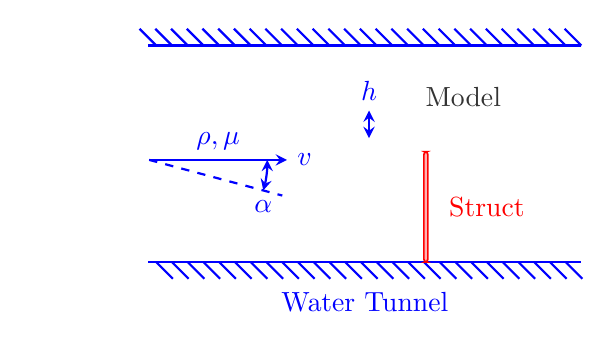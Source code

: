 \usetikzlibrary{calc,intersections,through,backgrounds}
\usetikzlibrary{decorations.pathreplacing,decorations.pathmorphing,arrows}
\begin{tikzpicture}[
 interface/.style={
        postaction={draw,decorate,decoration={border,angle=-45,
                    amplitude=0.3cm,segment length=2mm}}}]
\node[blue] at (1.25,-2.5) {Water Tunnel};
\node[black!80] at (2.5,0.1) {Model};
\node[red] at (2.8,-1.3) {Struct};

\draw[thick,interface,blue] (4,0.75)--(-1.5,0.75)  (-1.5,-2)--(4,-2)  ;
\draw[semithick,fill=red!30,draw=red,rounded corners=1](2,-0.6) --(2,-2)--(2.05,-2)--(2.05,-0.6)--cycle;

\begin{scope}[xshift=20,yshift=-5]
% Some profiles look better when using plot[smooth]
 \draw[scale=3, rotate=-15, thick]
            plot file{./figures/airfoil.dat} -- cycle;
\draw[<->,thick,blue,>=stealth] (0.6,-0.25)--(0.6,0.1) node[above] {$h$};
\end{scope}
\begin{scope}[xshift=43,yshift=-20]
\draw [->,thick, blue, >=stealth](-3,0)--(-1.25,0) node[right] {$v$} node[above,midway] {$\rho, \mu$}; 
\draw [thick, blue, >=stealth,dashed](-3,0)--++(-15:1.75);
\draw [<->,thick, blue, >=stealth](-1.5,0) arc(0:-15:1.5) node[below] {$\alpha$};
\end{scope}


\end{tikzpicture}